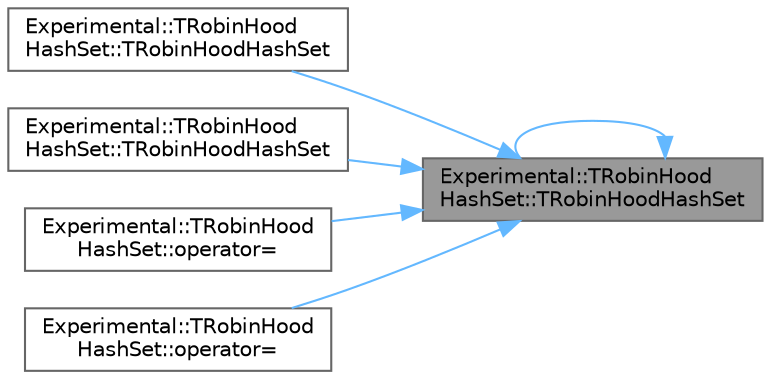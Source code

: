 digraph "Experimental::TRobinHoodHashSet::TRobinHoodHashSet"
{
 // INTERACTIVE_SVG=YES
 // LATEX_PDF_SIZE
  bgcolor="transparent";
  edge [fontname=Helvetica,fontsize=10,labelfontname=Helvetica,labelfontsize=10];
  node [fontname=Helvetica,fontsize=10,shape=box,height=0.2,width=0.4];
  rankdir="RL";
  Node1 [id="Node000001",label="Experimental::TRobinHood\lHashSet::TRobinHoodHashSet",height=0.2,width=0.4,color="gray40", fillcolor="grey60", style="filled", fontcolor="black",tooltip=" "];
  Node1 -> Node1 [id="edge1_Node000001_Node000001",dir="back",color="steelblue1",style="solid",tooltip=" "];
  Node1 -> Node2 [id="edge2_Node000001_Node000002",dir="back",color="steelblue1",style="solid",tooltip=" "];
  Node2 [id="Node000002",label="Experimental::TRobinHood\lHashSet::TRobinHoodHashSet",height=0.2,width=0.4,color="grey40", fillcolor="white", style="filled",URL="$d6/dcf/classExperimental_1_1TRobinHoodHashSet.html#ac531f0e61af468d823be7e16b178f7a7",tooltip=" "];
  Node1 -> Node3 [id="edge3_Node000001_Node000003",dir="back",color="steelblue1",style="solid",tooltip=" "];
  Node3 [id="Node000003",label="Experimental::TRobinHood\lHashSet::TRobinHoodHashSet",height=0.2,width=0.4,color="grey40", fillcolor="white", style="filled",URL="$d6/dcf/classExperimental_1_1TRobinHoodHashSet.html#a94a4b54daa3f2896de7b8d99c20c8df3",tooltip=" "];
  Node1 -> Node4 [id="edge4_Node000001_Node000004",dir="back",color="steelblue1",style="solid",tooltip=" "];
  Node4 [id="Node000004",label="Experimental::TRobinHood\lHashSet::operator=",height=0.2,width=0.4,color="grey40", fillcolor="white", style="filled",URL="$d6/dcf/classExperimental_1_1TRobinHoodHashSet.html#ab3ad8410535757a55334e0496965084f",tooltip=" "];
  Node1 -> Node5 [id="edge5_Node000001_Node000005",dir="back",color="steelblue1",style="solid",tooltip=" "];
  Node5 [id="Node000005",label="Experimental::TRobinHood\lHashSet::operator=",height=0.2,width=0.4,color="grey40", fillcolor="white", style="filled",URL="$d6/dcf/classExperimental_1_1TRobinHoodHashSet.html#a5449ad1d77d5dfb135312ba44777066e",tooltip=" "];
}
